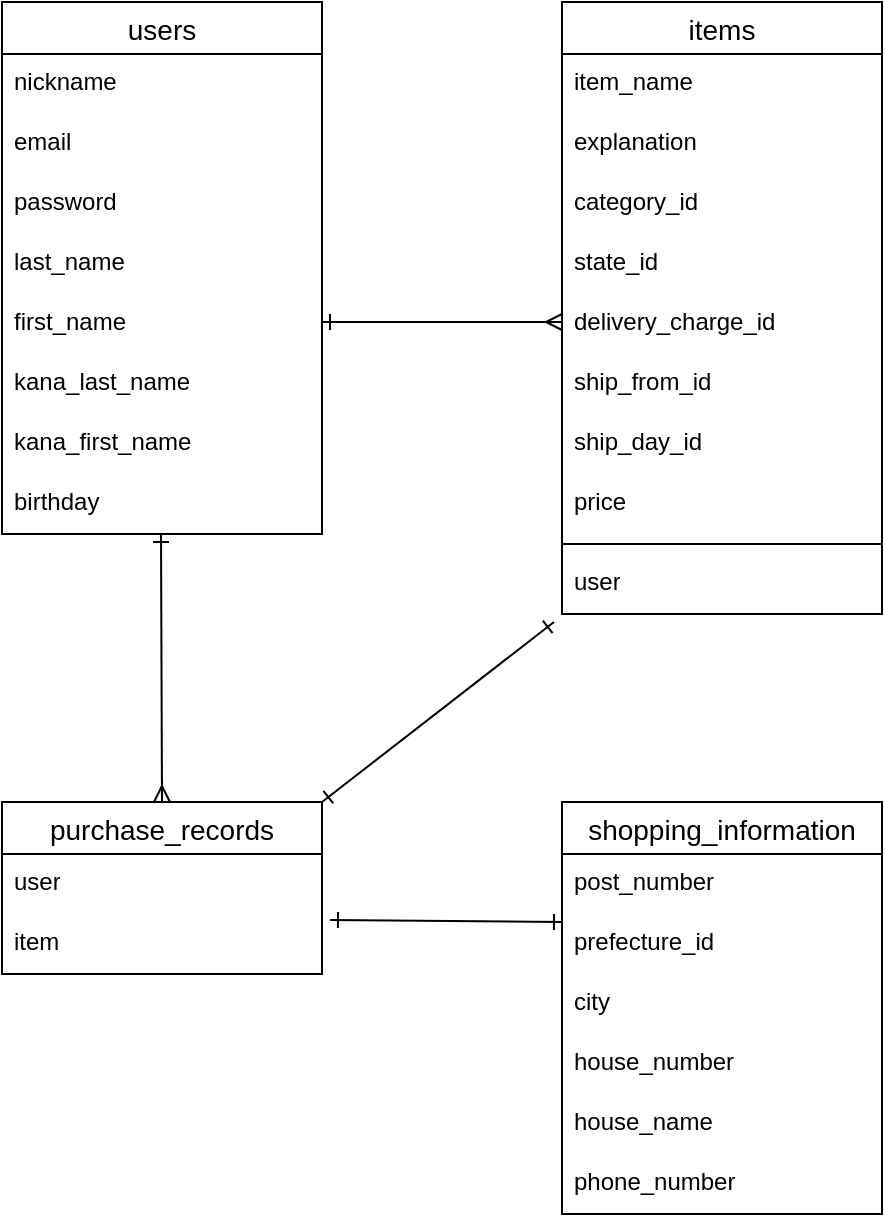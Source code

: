 <mxfile>
    <diagram id="rkr-q8F6S_Xm-2X--ZBL" name="ページ1">
        <mxGraphModel dx="489" dy="668" grid="1" gridSize="10" guides="1" tooltips="1" connect="1" arrows="1" fold="1" page="1" pageScale="1" pageWidth="827" pageHeight="1169" math="0" shadow="0">
            <root>
                <mxCell id="0"/>
                <mxCell id="1" parent="0"/>
                <mxCell id="oIU31fRfshx4s0aLHvyg-27" value="users" style="swimlane;fontStyle=0;childLayout=stackLayout;horizontal=1;startSize=26;horizontalStack=0;resizeParent=1;resizeParentMax=0;resizeLast=0;collapsible=1;marginBottom=0;align=center;fontSize=14;" vertex="1" parent="1">
                    <mxGeometry x="40" y="40" width="160" height="266" as="geometry"/>
                </mxCell>
                <mxCell id="oIU31fRfshx4s0aLHvyg-28" value="nickname" style="text;strokeColor=none;fillColor=none;spacingLeft=4;spacingRight=4;overflow=hidden;rotatable=0;points=[[0,0.5],[1,0.5]];portConstraint=eastwest;fontSize=12;whiteSpace=wrap;html=1;" vertex="1" parent="oIU31fRfshx4s0aLHvyg-27">
                    <mxGeometry y="26" width="160" height="30" as="geometry"/>
                </mxCell>
                <mxCell id="oIU31fRfshx4s0aLHvyg-29" value="email" style="text;strokeColor=none;fillColor=none;spacingLeft=4;spacingRight=4;overflow=hidden;rotatable=0;points=[[0,0.5],[1,0.5]];portConstraint=eastwest;fontSize=12;whiteSpace=wrap;html=1;" vertex="1" parent="oIU31fRfshx4s0aLHvyg-27">
                    <mxGeometry y="56" width="160" height="30" as="geometry"/>
                </mxCell>
                <mxCell id="oIU31fRfshx4s0aLHvyg-30" value="password&lt;div&gt;&lt;br&gt;&lt;/div&gt;&lt;div&gt;&lt;br&gt;&lt;/div&gt;" style="text;strokeColor=none;fillColor=none;spacingLeft=4;spacingRight=4;overflow=hidden;rotatable=0;points=[[0,0.5],[1,0.5]];portConstraint=eastwest;fontSize=12;whiteSpace=wrap;html=1;" vertex="1" parent="oIU31fRfshx4s0aLHvyg-27">
                    <mxGeometry y="86" width="160" height="30" as="geometry"/>
                </mxCell>
                <mxCell id="oIU31fRfshx4s0aLHvyg-55" value="last_name" style="text;strokeColor=none;fillColor=none;spacingLeft=4;spacingRight=4;overflow=hidden;rotatable=0;points=[[0,0.5],[1,0.5]];portConstraint=eastwest;fontSize=12;whiteSpace=wrap;html=1;" vertex="1" parent="oIU31fRfshx4s0aLHvyg-27">
                    <mxGeometry y="116" width="160" height="30" as="geometry"/>
                </mxCell>
                <mxCell id="oIU31fRfshx4s0aLHvyg-56" value="first_name" style="text;strokeColor=none;fillColor=none;spacingLeft=4;spacingRight=4;overflow=hidden;rotatable=0;points=[[0,0.5],[1,0.5]];portConstraint=eastwest;fontSize=12;whiteSpace=wrap;html=1;" vertex="1" parent="oIU31fRfshx4s0aLHvyg-27">
                    <mxGeometry y="146" width="160" height="30" as="geometry"/>
                </mxCell>
                <mxCell id="oIU31fRfshx4s0aLHvyg-57" value="kana_last_name" style="text;strokeColor=none;fillColor=none;spacingLeft=4;spacingRight=4;overflow=hidden;rotatable=0;points=[[0,0.5],[1,0.5]];portConstraint=eastwest;fontSize=12;whiteSpace=wrap;html=1;" vertex="1" parent="oIU31fRfshx4s0aLHvyg-27">
                    <mxGeometry y="176" width="160" height="30" as="geometry"/>
                </mxCell>
                <mxCell id="oIU31fRfshx4s0aLHvyg-58" value="kana_first_name" style="text;strokeColor=none;fillColor=none;spacingLeft=4;spacingRight=4;overflow=hidden;rotatable=0;points=[[0,0.5],[1,0.5]];portConstraint=eastwest;fontSize=12;whiteSpace=wrap;html=1;" vertex="1" parent="oIU31fRfshx4s0aLHvyg-27">
                    <mxGeometry y="206" width="160" height="30" as="geometry"/>
                </mxCell>
                <mxCell id="oIU31fRfshx4s0aLHvyg-59" value="birthday" style="text;strokeColor=none;fillColor=none;spacingLeft=4;spacingRight=4;overflow=hidden;rotatable=0;points=[[0,0.5],[1,0.5]];portConstraint=eastwest;fontSize=12;whiteSpace=wrap;html=1;" vertex="1" parent="oIU31fRfshx4s0aLHvyg-27">
                    <mxGeometry y="236" width="160" height="30" as="geometry"/>
                </mxCell>
                <mxCell id="oIU31fRfshx4s0aLHvyg-61" value="items" style="swimlane;fontStyle=0;childLayout=stackLayout;horizontal=1;startSize=26;horizontalStack=0;resizeParent=1;resizeParentMax=0;resizeLast=0;collapsible=1;marginBottom=0;align=center;fontSize=14;" vertex="1" parent="1">
                    <mxGeometry x="320" y="40" width="160" height="306" as="geometry"/>
                </mxCell>
                <mxCell id="oIU31fRfshx4s0aLHvyg-63" value="item_name" style="text;strokeColor=none;fillColor=none;spacingLeft=4;spacingRight=4;overflow=hidden;rotatable=0;points=[[0,0.5],[1,0.5]];portConstraint=eastwest;fontSize=12;whiteSpace=wrap;html=1;" vertex="1" parent="oIU31fRfshx4s0aLHvyg-61">
                    <mxGeometry y="26" width="160" height="30" as="geometry"/>
                </mxCell>
                <mxCell id="oIU31fRfshx4s0aLHvyg-65" value="explanation" style="text;strokeColor=none;fillColor=none;spacingLeft=4;spacingRight=4;overflow=hidden;rotatable=0;points=[[0,0.5],[1,0.5]];portConstraint=eastwest;fontSize=12;whiteSpace=wrap;html=1;" vertex="1" parent="oIU31fRfshx4s0aLHvyg-61">
                    <mxGeometry y="56" width="160" height="30" as="geometry"/>
                </mxCell>
                <mxCell id="oIU31fRfshx4s0aLHvyg-102" value="category_id" style="text;strokeColor=none;fillColor=none;spacingLeft=4;spacingRight=4;overflow=hidden;rotatable=0;points=[[0,0.5],[1,0.5]];portConstraint=eastwest;fontSize=12;whiteSpace=wrap;html=1;" vertex="1" parent="oIU31fRfshx4s0aLHvyg-61">
                    <mxGeometry y="86" width="160" height="30" as="geometry"/>
                </mxCell>
                <mxCell id="oIU31fRfshx4s0aLHvyg-66" value="state_id" style="text;strokeColor=none;fillColor=none;spacingLeft=4;spacingRight=4;overflow=hidden;rotatable=0;points=[[0,0.5],[1,0.5]];portConstraint=eastwest;fontSize=12;whiteSpace=wrap;html=1;" vertex="1" parent="oIU31fRfshx4s0aLHvyg-61">
                    <mxGeometry y="116" width="160" height="30" as="geometry"/>
                </mxCell>
                <mxCell id="oIU31fRfshx4s0aLHvyg-68" value="delivery_charge_id" style="text;strokeColor=none;fillColor=none;spacingLeft=4;spacingRight=4;overflow=hidden;rotatable=0;points=[[0,0.5],[1,0.5]];portConstraint=eastwest;fontSize=12;whiteSpace=wrap;html=1;" vertex="1" parent="oIU31fRfshx4s0aLHvyg-61">
                    <mxGeometry y="146" width="160" height="30" as="geometry"/>
                </mxCell>
                <mxCell id="oIU31fRfshx4s0aLHvyg-69" value="ship_from_id" style="text;strokeColor=none;fillColor=none;spacingLeft=4;spacingRight=4;overflow=hidden;rotatable=0;points=[[0,0.5],[1,0.5]];portConstraint=eastwest;fontSize=12;whiteSpace=wrap;html=1;" vertex="1" parent="oIU31fRfshx4s0aLHvyg-61">
                    <mxGeometry y="176" width="160" height="30" as="geometry"/>
                </mxCell>
                <mxCell id="oIU31fRfshx4s0aLHvyg-72" value="ship_day_id" style="text;strokeColor=none;fillColor=none;spacingLeft=4;spacingRight=4;overflow=hidden;rotatable=0;points=[[0,0.5],[1,0.5]];portConstraint=eastwest;fontSize=12;whiteSpace=wrap;html=1;" vertex="1" parent="oIU31fRfshx4s0aLHvyg-61">
                    <mxGeometry y="206" width="160" height="30" as="geometry"/>
                </mxCell>
                <mxCell id="oIU31fRfshx4s0aLHvyg-73" value="price" style="text;strokeColor=none;fillColor=none;spacingLeft=4;spacingRight=4;overflow=hidden;rotatable=0;points=[[0,0.5],[1,0.5]];portConstraint=eastwest;fontSize=12;whiteSpace=wrap;html=1;" vertex="1" parent="oIU31fRfshx4s0aLHvyg-61">
                    <mxGeometry y="236" width="160" height="30" as="geometry"/>
                </mxCell>
                <mxCell id="oIU31fRfshx4s0aLHvyg-98" value="" style="line;strokeWidth=1;rotatable=0;dashed=0;labelPosition=right;align=left;verticalAlign=middle;spacingTop=0;spacingLeft=6;points=[];portConstraint=eastwest;" vertex="1" parent="oIU31fRfshx4s0aLHvyg-61">
                    <mxGeometry y="266" width="160" height="10" as="geometry"/>
                </mxCell>
                <mxCell id="oIU31fRfshx4s0aLHvyg-71" value="user" style="text;strokeColor=none;fillColor=none;spacingLeft=4;spacingRight=4;overflow=hidden;rotatable=0;points=[[0,0.5],[1,0.5]];portConstraint=eastwest;fontSize=12;whiteSpace=wrap;html=1;" vertex="1" parent="oIU31fRfshx4s0aLHvyg-61">
                    <mxGeometry y="276" width="160" height="30" as="geometry"/>
                </mxCell>
                <mxCell id="oIU31fRfshx4s0aLHvyg-78" value="shopping_information" style="swimlane;fontStyle=0;childLayout=stackLayout;horizontal=1;startSize=26;horizontalStack=0;resizeParent=1;resizeParentMax=0;resizeLast=0;collapsible=1;marginBottom=0;align=center;fontSize=14;" vertex="1" parent="1">
                    <mxGeometry x="320" y="440" width="160" height="206" as="geometry"/>
                </mxCell>
                <mxCell id="oIU31fRfshx4s0aLHvyg-79" value="post_number" style="text;strokeColor=none;fillColor=none;spacingLeft=4;spacingRight=4;overflow=hidden;rotatable=0;points=[[0,0.5],[1,0.5]];portConstraint=eastwest;fontSize=12;whiteSpace=wrap;html=1;" vertex="1" parent="oIU31fRfshx4s0aLHvyg-78">
                    <mxGeometry y="26" width="160" height="30" as="geometry"/>
                </mxCell>
                <mxCell id="oIU31fRfshx4s0aLHvyg-80" value="prefecture_id" style="text;strokeColor=none;fillColor=none;spacingLeft=4;spacingRight=4;overflow=hidden;rotatable=0;points=[[0,0.5],[1,0.5]];portConstraint=eastwest;fontSize=12;whiteSpace=wrap;html=1;" vertex="1" parent="oIU31fRfshx4s0aLHvyg-78">
                    <mxGeometry y="56" width="160" height="30" as="geometry"/>
                </mxCell>
                <mxCell id="oIU31fRfshx4s0aLHvyg-81" value="city" style="text;strokeColor=none;fillColor=none;spacingLeft=4;spacingRight=4;overflow=hidden;rotatable=0;points=[[0,0.5],[1,0.5]];portConstraint=eastwest;fontSize=12;whiteSpace=wrap;html=1;" vertex="1" parent="oIU31fRfshx4s0aLHvyg-78">
                    <mxGeometry y="86" width="160" height="30" as="geometry"/>
                </mxCell>
                <mxCell id="oIU31fRfshx4s0aLHvyg-82" value="house_number" style="text;strokeColor=none;fillColor=none;spacingLeft=4;spacingRight=4;overflow=hidden;rotatable=0;points=[[0,0.5],[1,0.5]];portConstraint=eastwest;fontSize=12;whiteSpace=wrap;html=1;" vertex="1" parent="oIU31fRfshx4s0aLHvyg-78">
                    <mxGeometry y="116" width="160" height="30" as="geometry"/>
                </mxCell>
                <mxCell id="oIU31fRfshx4s0aLHvyg-83" value="house_name" style="text;strokeColor=none;fillColor=none;spacingLeft=4;spacingRight=4;overflow=hidden;rotatable=0;points=[[0,0.5],[1,0.5]];portConstraint=eastwest;fontSize=12;whiteSpace=wrap;html=1;" vertex="1" parent="oIU31fRfshx4s0aLHvyg-78">
                    <mxGeometry y="146" width="160" height="30" as="geometry"/>
                </mxCell>
                <mxCell id="oIU31fRfshx4s0aLHvyg-84" value="phone_number" style="text;strokeColor=none;fillColor=none;spacingLeft=4;spacingRight=4;overflow=hidden;rotatable=0;points=[[0,0.5],[1,0.5]];portConstraint=eastwest;fontSize=12;whiteSpace=wrap;html=1;" vertex="1" parent="oIU31fRfshx4s0aLHvyg-78">
                    <mxGeometry y="176" width="160" height="30" as="geometry"/>
                </mxCell>
                <mxCell id="oIU31fRfshx4s0aLHvyg-74" value="purchase_records" style="swimlane;fontStyle=0;childLayout=stackLayout;horizontal=1;startSize=26;horizontalStack=0;resizeParent=1;resizeParentMax=0;resizeLast=0;collapsible=1;marginBottom=0;align=center;fontSize=14;" vertex="1" parent="1">
                    <mxGeometry x="40" y="440" width="160" height="86" as="geometry">
                        <mxRectangle y="56" width="160" height="30" as="alternateBounds"/>
                    </mxGeometry>
                </mxCell>
                <mxCell id="oIU31fRfshx4s0aLHvyg-75" value="user" style="text;strokeColor=none;fillColor=none;spacingLeft=4;spacingRight=4;overflow=hidden;rotatable=0;points=[[0,0.5],[1,0.5]];portConstraint=eastwest;fontSize=12;whiteSpace=wrap;html=1;" vertex="1" parent="oIU31fRfshx4s0aLHvyg-74">
                    <mxGeometry y="26" width="160" height="30" as="geometry"/>
                </mxCell>
                <mxCell id="oIU31fRfshx4s0aLHvyg-76" value="item" style="text;strokeColor=none;fillColor=none;spacingLeft=4;spacingRight=4;overflow=hidden;rotatable=0;points=[[0,0.5],[1,0.5]];portConstraint=eastwest;fontSize=12;whiteSpace=wrap;html=1;" vertex="1" parent="oIU31fRfshx4s0aLHvyg-74">
                    <mxGeometry y="56" width="160" height="30" as="geometry"/>
                </mxCell>
                <mxCell id="oIU31fRfshx4s0aLHvyg-92" value="" style="fontSize=12;html=1;endArrow=ERmany;entryX=0;entryY=0.8;entryDx=0;entryDy=0;entryPerimeter=0;startArrow=ERone;startFill=0;" edge="1" parent="1">
                    <mxGeometry width="100" height="100" relative="1" as="geometry">
                        <mxPoint x="200" y="200" as="sourcePoint"/>
                        <mxPoint x="320" y="200" as="targetPoint"/>
                    </mxGeometry>
                </mxCell>
                <mxCell id="oIU31fRfshx4s0aLHvyg-95" value="" style="fontSize=12;html=1;endArrow=ERmany;startArrow=ERone;startFill=0;entryX=0.5;entryY=0;entryDx=0;entryDy=0;" edge="1" parent="1" target="oIU31fRfshx4s0aLHvyg-74">
                    <mxGeometry width="100" height="100" relative="1" as="geometry">
                        <mxPoint x="119.5" y="306" as="sourcePoint"/>
                        <mxPoint x="119.5" y="416" as="targetPoint"/>
                    </mxGeometry>
                </mxCell>
                <mxCell id="oIU31fRfshx4s0aLHvyg-96" value="" style="fontSize=12;html=1;endArrow=ERone;startArrow=ERone;startFill=0;entryX=0.025;entryY=0.8;entryDx=0;entryDy=0;entryPerimeter=0;endFill=0;exitX=1.025;exitY=0.1;exitDx=0;exitDy=0;exitPerimeter=0;" edge="1" parent="1" source="oIU31fRfshx4s0aLHvyg-76">
                    <mxGeometry width="100" height="100" relative="1" as="geometry">
                        <mxPoint x="210" y="500" as="sourcePoint"/>
                        <mxPoint x="320" y="500" as="targetPoint"/>
                    </mxGeometry>
                </mxCell>
                <mxCell id="oIU31fRfshx4s0aLHvyg-97" value="" style="fontSize=12;html=1;endArrow=ERone;startArrow=ERone;startFill=0;endFill=0;exitX=1;exitY=0;exitDx=0;exitDy=0;exitPerimeter=0;" edge="1" parent="1" source="oIU31fRfshx4s0aLHvyg-74">
                    <mxGeometry width="100" height="100" relative="1" as="geometry">
                        <mxPoint x="210" y="436" as="sourcePoint"/>
                        <mxPoint x="316" y="350" as="targetPoint"/>
                        <Array as="points"/>
                    </mxGeometry>
                </mxCell>
            </root>
        </mxGraphModel>
    </diagram>
</mxfile>